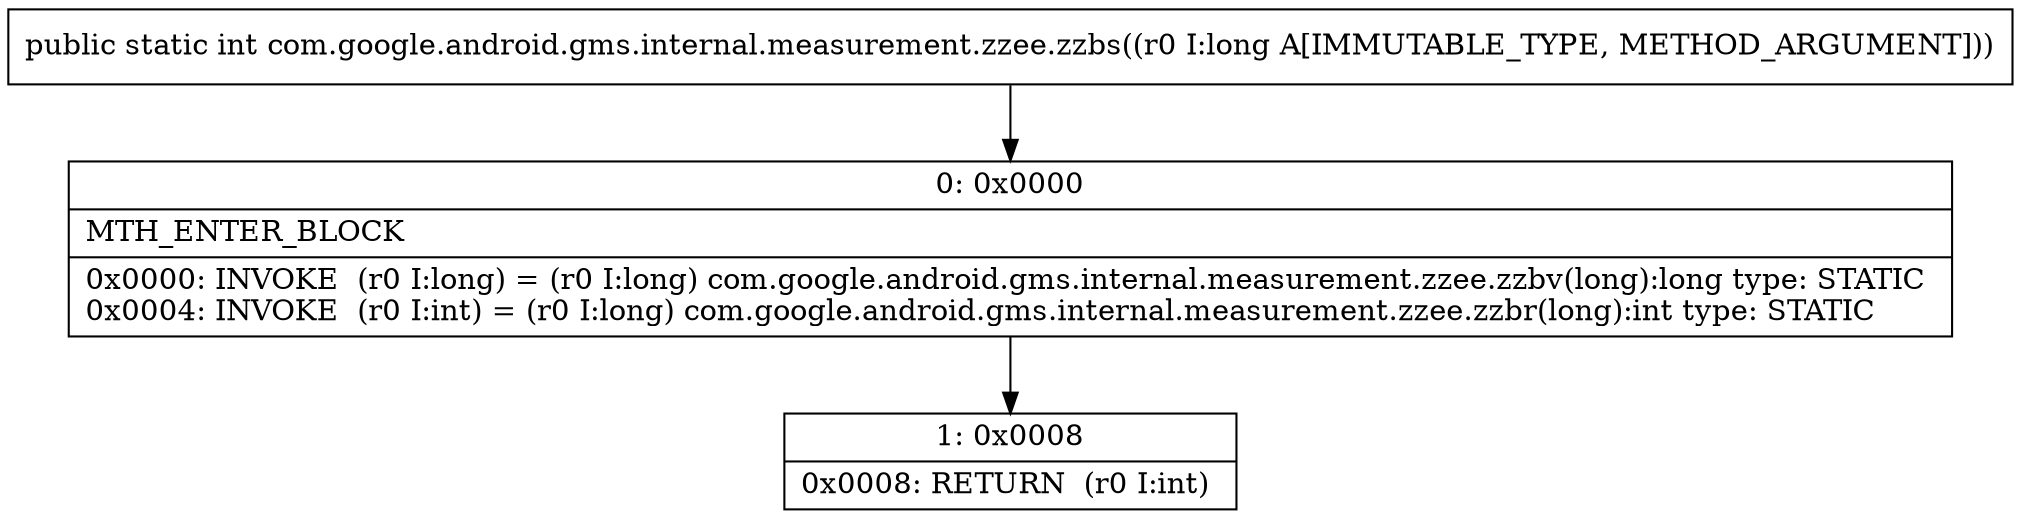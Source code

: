 digraph "CFG forcom.google.android.gms.internal.measurement.zzee.zzbs(J)I" {
Node_0 [shape=record,label="{0\:\ 0x0000|MTH_ENTER_BLOCK\l|0x0000: INVOKE  (r0 I:long) = (r0 I:long) com.google.android.gms.internal.measurement.zzee.zzbv(long):long type: STATIC \l0x0004: INVOKE  (r0 I:int) = (r0 I:long) com.google.android.gms.internal.measurement.zzee.zzbr(long):int type: STATIC \l}"];
Node_1 [shape=record,label="{1\:\ 0x0008|0x0008: RETURN  (r0 I:int) \l}"];
MethodNode[shape=record,label="{public static int com.google.android.gms.internal.measurement.zzee.zzbs((r0 I:long A[IMMUTABLE_TYPE, METHOD_ARGUMENT])) }"];
MethodNode -> Node_0;
Node_0 -> Node_1;
}

